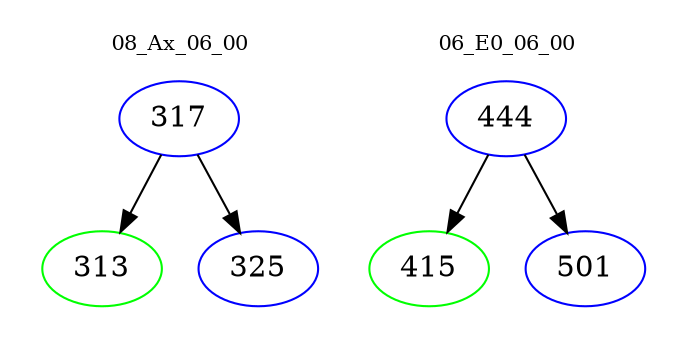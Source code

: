 digraph{
subgraph cluster_0 {
color = white
label = "08_Ax_06_00";
fontsize=10;
T0_317 [label="317", color="blue"]
T0_317 -> T0_313 [color="black"]
T0_313 [label="313", color="green"]
T0_317 -> T0_325 [color="black"]
T0_325 [label="325", color="blue"]
}
subgraph cluster_1 {
color = white
label = "06_E0_06_00";
fontsize=10;
T1_444 [label="444", color="blue"]
T1_444 -> T1_415 [color="black"]
T1_415 [label="415", color="green"]
T1_444 -> T1_501 [color="black"]
T1_501 [label="501", color="blue"]
}
}
